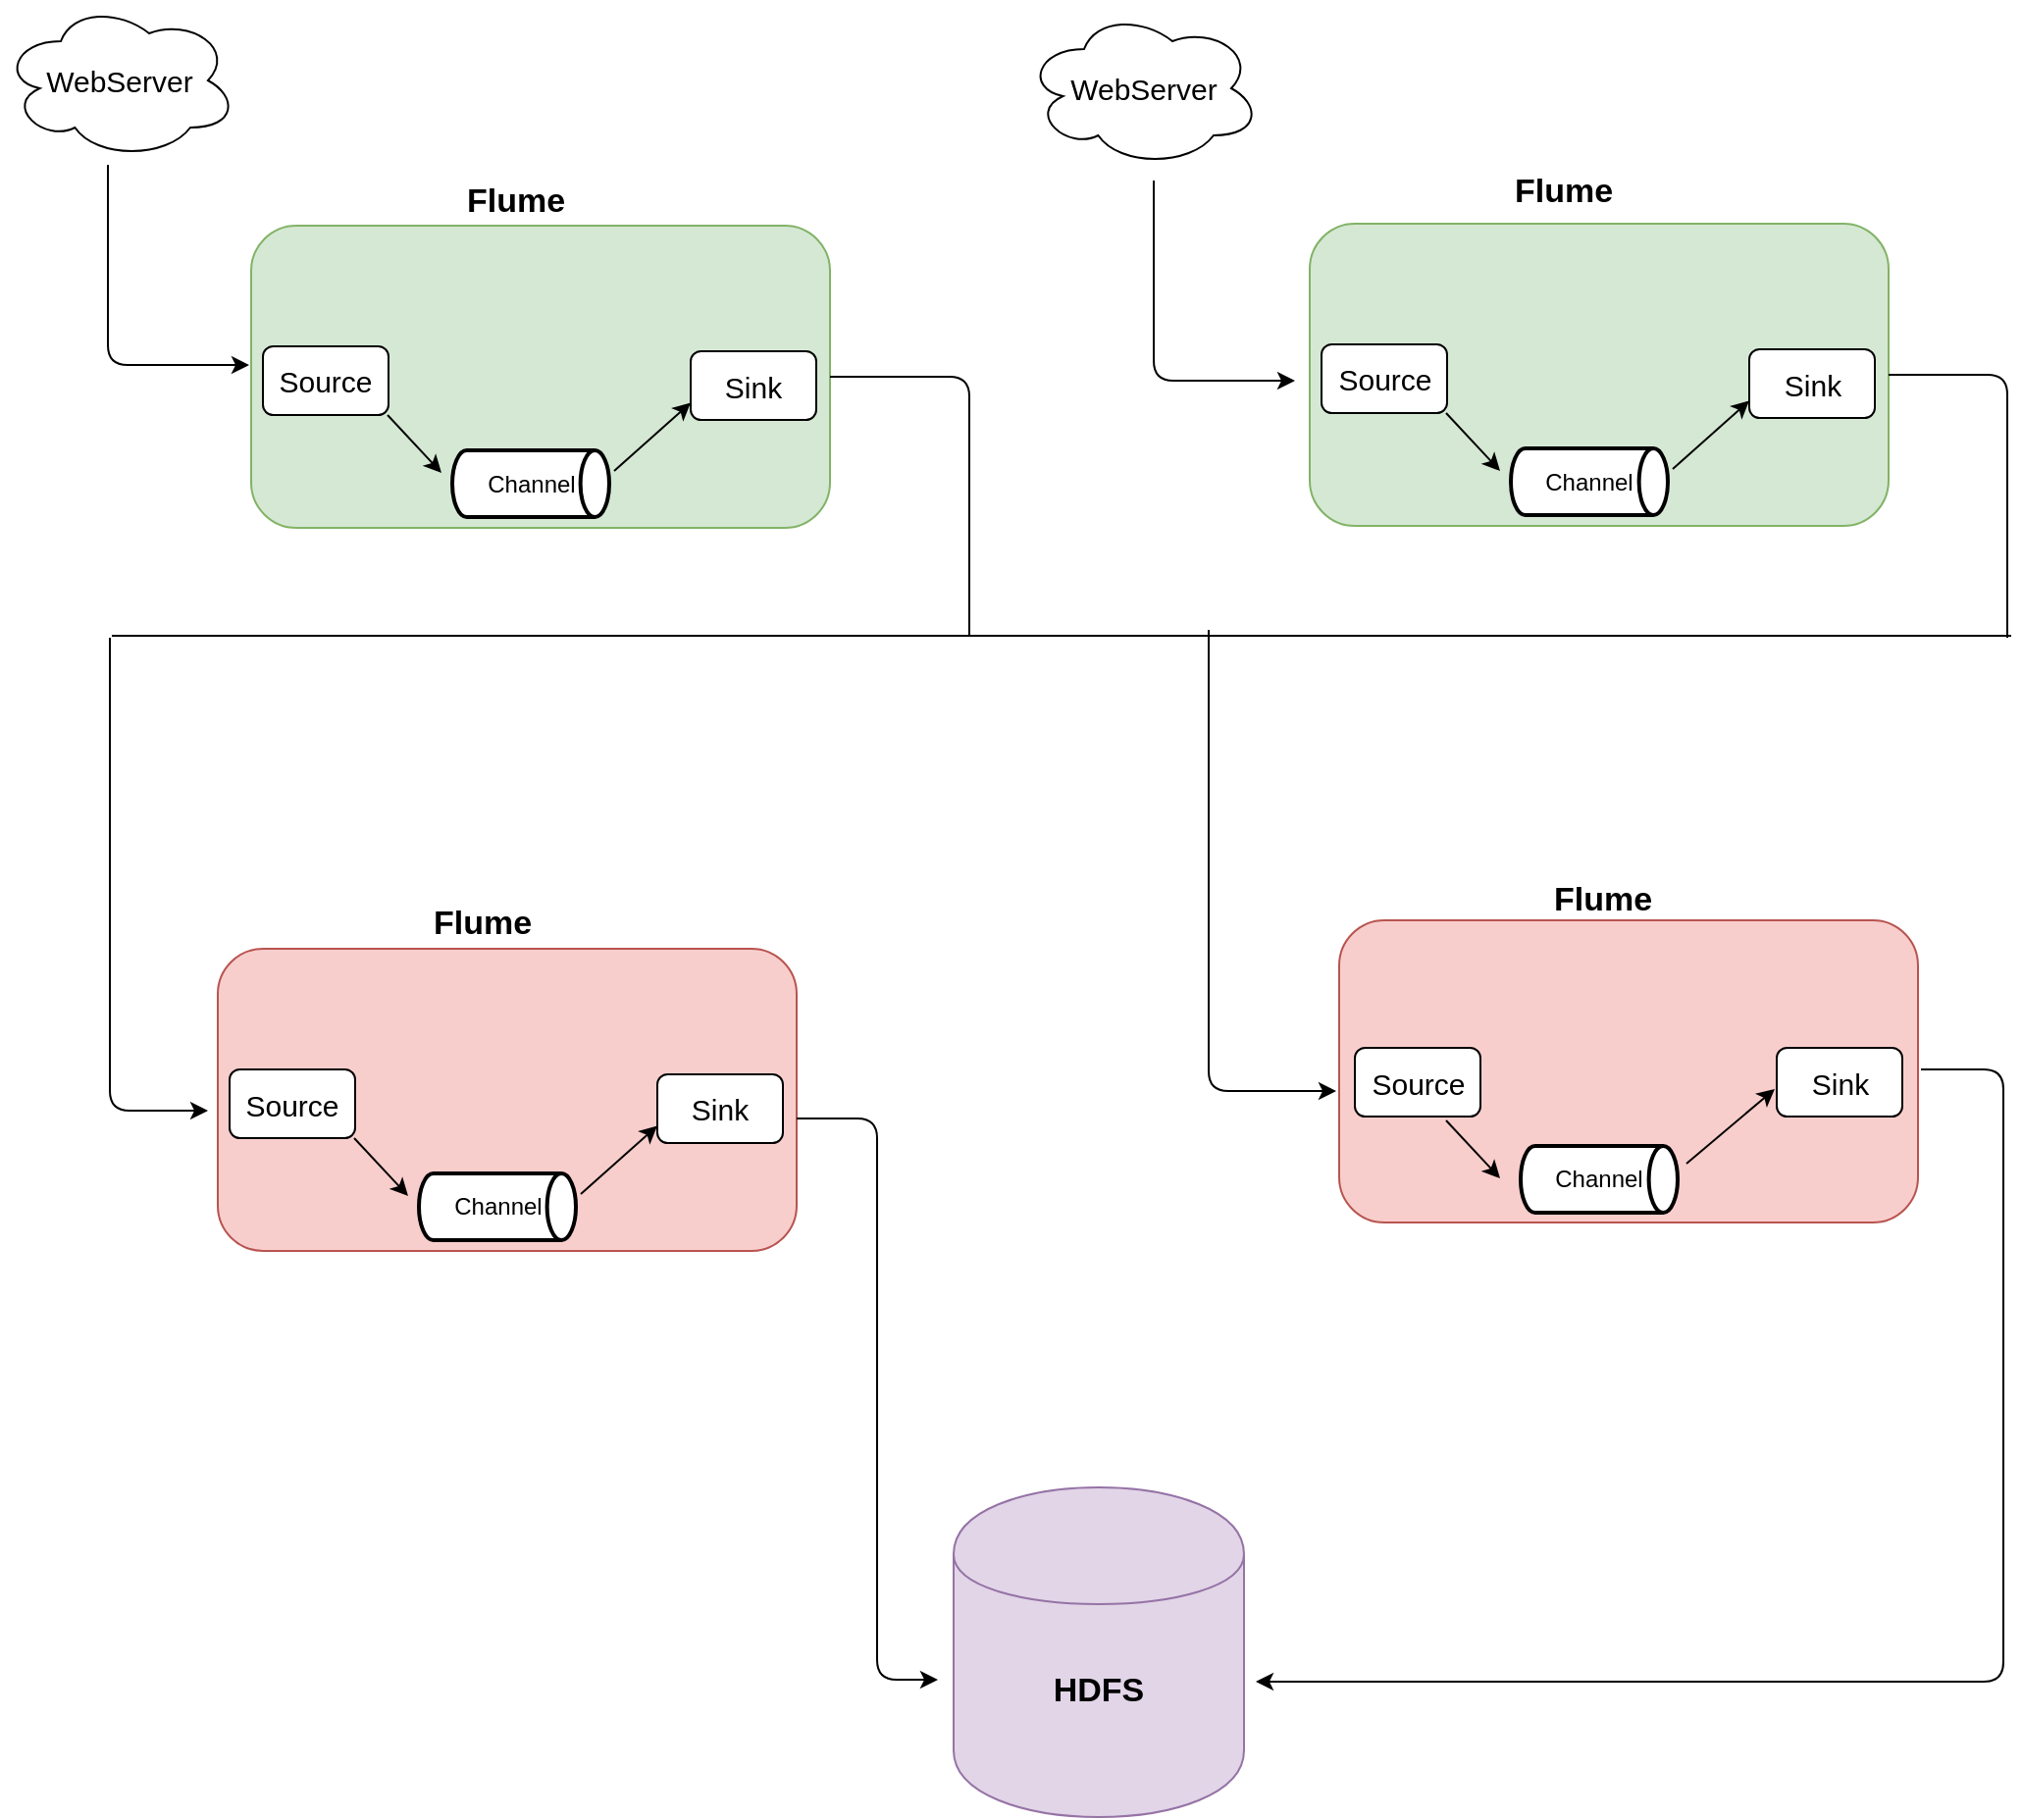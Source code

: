 <mxfile version="11.1.4" type="device"><diagram id="WMhzru6LmfBHeB0P4Uh0" name="Page-1"><mxGraphModel dx="1422" dy="824" grid="0" gridSize="10" guides="1" tooltips="1" connect="1" arrows="1" fold="1" page="0" pageScale="1" pageWidth="827" pageHeight="1169" math="0" shadow="0"><root><mxCell id="0"/><mxCell id="1" parent="0"/><mxCell id="Zj9gA3SkN2TESLbPn28m-3" value="" style="rounded=1;whiteSpace=wrap;html=1;fillColor=#d5e8d4;strokeColor=#82b366;" parent="1" vertex="1"><mxGeometry x="196" y="200" width="295" height="154" as="geometry"/></mxCell><mxCell id="Zj9gA3SkN2TESLbPn28m-10" value="" style="endArrow=classic;html=1;" parent="1" edge="1"><mxGeometry width="50" height="50" relative="1" as="geometry"><mxPoint x="123" y="169" as="sourcePoint"/><mxPoint x="195" y="271" as="targetPoint"/><Array as="points"><mxPoint x="123" y="271"/></Array></mxGeometry></mxCell><mxCell id="Zj9gA3SkN2TESLbPn28m-12" value="&lt;font style=&quot;font-size: 17px&quot;&gt;&lt;b&gt;Flume&lt;/b&gt;&lt;/font&gt;" style="text;html=1;resizable=0;points=[];autosize=1;align=left;verticalAlign=top;spacingTop=-4;" parent="1" vertex="1"><mxGeometry x="303.5" y="174.5" width="60" height="15" as="geometry"/></mxCell><mxCell id="Zj9gA3SkN2TESLbPn28m-14" value="&lt;span style=&quot;font-size: 15px ; white-space: normal&quot;&gt;Source&lt;/span&gt;" style="rounded=1;whiteSpace=wrap;html=1;" parent="1" vertex="1"><mxGeometry x="202" y="261.5" width="64" height="35" as="geometry"/></mxCell><mxCell id="Zj9gA3SkN2TESLbPn28m-15" value="" style="endArrow=classic;html=1;" parent="1" edge="1"><mxGeometry width="50" height="50" relative="1" as="geometry"><mxPoint x="265.5" y="296.5" as="sourcePoint"/><mxPoint x="293" y="326" as="targetPoint"/></mxGeometry></mxCell><mxCell id="Zj9gA3SkN2TESLbPn28m-17" value="Channel" style="strokeWidth=2;html=1;shape=mxgraph.flowchart.direct_data;whiteSpace=wrap;" parent="1" vertex="1"><mxGeometry x="298.5" y="314.5" width="80" height="34" as="geometry"/></mxCell><mxCell id="Zj9gA3SkN2TESLbPn28m-19" value="" style="endArrow=classic;html=1;entryX=0;entryY=0.75;entryDx=0;entryDy=0;" parent="1" target="Zj9gA3SkN2TESLbPn28m-20" edge="1"><mxGeometry width="50" height="50" relative="1" as="geometry"><mxPoint x="381" y="325" as="sourcePoint"/><mxPoint x="414" y="292" as="targetPoint"/></mxGeometry></mxCell><mxCell id="Zj9gA3SkN2TESLbPn28m-20" value="&lt;span style=&quot;font-size: 15px ; white-space: normal&quot;&gt;Sink&lt;/span&gt;" style="rounded=1;whiteSpace=wrap;html=1;" parent="1" vertex="1"><mxGeometry x="420" y="264" width="64" height="35" as="geometry"/></mxCell><mxCell id="Zj9gA3SkN2TESLbPn28m-21" value="" style="rounded=1;whiteSpace=wrap;html=1;fillColor=#d5e8d4;strokeColor=#82b366;" parent="1" vertex="1"><mxGeometry x="735.5" y="199" width="295" height="154" as="geometry"/></mxCell><mxCell id="Zj9gA3SkN2TESLbPn28m-22" value="&lt;span style=&quot;font-size: 15px ; white-space: normal&quot;&gt;Source&lt;/span&gt;" style="rounded=1;whiteSpace=wrap;html=1;" parent="1" vertex="1"><mxGeometry x="741.5" y="260.5" width="64" height="35" as="geometry"/></mxCell><mxCell id="Zj9gA3SkN2TESLbPn28m-23" value="" style="endArrow=classic;html=1;" parent="1" edge="1"><mxGeometry width="50" height="50" relative="1" as="geometry"><mxPoint x="805" y="295.5" as="sourcePoint"/><mxPoint x="832.5" y="325" as="targetPoint"/></mxGeometry></mxCell><mxCell id="Zj9gA3SkN2TESLbPn28m-24" value="Channel" style="strokeWidth=2;html=1;shape=mxgraph.flowchart.direct_data;whiteSpace=wrap;" parent="1" vertex="1"><mxGeometry x="838" y="313.5" width="80" height="34" as="geometry"/></mxCell><mxCell id="Zj9gA3SkN2TESLbPn28m-25" value="" style="endArrow=classic;html=1;entryX=0;entryY=0.75;entryDx=0;entryDy=0;" parent="1" target="Zj9gA3SkN2TESLbPn28m-26" edge="1"><mxGeometry width="50" height="50" relative="1" as="geometry"><mxPoint x="920.5" y="324" as="sourcePoint"/><mxPoint x="953.5" y="291" as="targetPoint"/></mxGeometry></mxCell><mxCell id="Zj9gA3SkN2TESLbPn28m-26" value="&lt;span style=&quot;font-size: 15px ; white-space: normal&quot;&gt;Sink&lt;/span&gt;" style="rounded=1;whiteSpace=wrap;html=1;" parent="1" vertex="1"><mxGeometry x="959.5" y="263" width="64" height="35" as="geometry"/></mxCell><mxCell id="Zj9gA3SkN2TESLbPn28m-29" value="&lt;font style=&quot;font-size: 17px&quot;&gt;&lt;b&gt;HDFS&lt;/b&gt;&lt;/font&gt;" style="shape=cylinder;whiteSpace=wrap;html=1;boundedLbl=1;backgroundOutline=1;fillColor=#e1d5e7;strokeColor=#9673a6;" parent="1" vertex="1"><mxGeometry x="554" y="843" width="148" height="168" as="geometry"/></mxCell><mxCell id="Zj9gA3SkN2TESLbPn28m-30" value="&lt;font style=&quot;font-size: 17px&quot;&gt;&lt;b&gt;Flume&lt;/b&gt;&lt;/font&gt;" style="text;html=1;resizable=0;points=[];autosize=1;align=left;verticalAlign=top;spacingTop=-4;" parent="1" vertex="1"><mxGeometry x="838" y="170" width="60" height="15" as="geometry"/></mxCell><mxCell id="ZZsOsE4TCftsCT6GJfCH-1" value="&lt;font style=&quot;font-size: 15px&quot;&gt;WebServer&lt;/font&gt;" style="ellipse;shape=cloud;whiteSpace=wrap;html=1;" vertex="1" parent="1"><mxGeometry x="69" y="86" width="120" height="80" as="geometry"/></mxCell><mxCell id="ZZsOsE4TCftsCT6GJfCH-2" value="&lt;font style=&quot;font-size: 15px&quot;&gt;WebServer&lt;/font&gt;" style="ellipse;shape=cloud;whiteSpace=wrap;html=1;" vertex="1" parent="1"><mxGeometry x="590.5" y="90" width="120" height="80" as="geometry"/></mxCell><mxCell id="ZZsOsE4TCftsCT6GJfCH-4" value="" style="rounded=1;whiteSpace=wrap;html=1;fillColor=#f8cecc;strokeColor=#b85450;" vertex="1" parent="1"><mxGeometry x="179" y="568.5" width="295" height="154" as="geometry"/></mxCell><mxCell id="ZZsOsE4TCftsCT6GJfCH-6" value="&lt;font style=&quot;font-size: 17px&quot;&gt;&lt;b&gt;Flume&lt;/b&gt;&lt;/font&gt;" style="text;html=1;resizable=0;points=[];autosize=1;align=left;verticalAlign=top;spacingTop=-4;" vertex="1" parent="1"><mxGeometry x="286.5" y="543" width="60" height="15" as="geometry"/></mxCell><mxCell id="ZZsOsE4TCftsCT6GJfCH-7" value="&lt;span style=&quot;font-size: 15px ; white-space: normal&quot;&gt;Source&lt;/span&gt;" style="rounded=1;whiteSpace=wrap;html=1;" vertex="1" parent="1"><mxGeometry x="185" y="630" width="64" height="35" as="geometry"/></mxCell><mxCell id="ZZsOsE4TCftsCT6GJfCH-8" value="" style="endArrow=classic;html=1;" edge="1" parent="1"><mxGeometry width="50" height="50" relative="1" as="geometry"><mxPoint x="248.5" y="665" as="sourcePoint"/><mxPoint x="276" y="694.5" as="targetPoint"/></mxGeometry></mxCell><mxCell id="ZZsOsE4TCftsCT6GJfCH-9" value="Channel" style="strokeWidth=2;html=1;shape=mxgraph.flowchart.direct_data;whiteSpace=wrap;" vertex="1" parent="1"><mxGeometry x="281.5" y="683" width="80" height="34" as="geometry"/></mxCell><mxCell id="ZZsOsE4TCftsCT6GJfCH-10" value="" style="endArrow=classic;html=1;entryX=0;entryY=0.75;entryDx=0;entryDy=0;" edge="1" parent="1" target="ZZsOsE4TCftsCT6GJfCH-11"><mxGeometry width="50" height="50" relative="1" as="geometry"><mxPoint x="364" y="693.5" as="sourcePoint"/><mxPoint x="397" y="660.5" as="targetPoint"/></mxGeometry></mxCell><mxCell id="ZZsOsE4TCftsCT6GJfCH-11" value="&lt;span style=&quot;font-size: 15px ; white-space: normal&quot;&gt;Sink&lt;/span&gt;" style="rounded=1;whiteSpace=wrap;html=1;" vertex="1" parent="1"><mxGeometry x="403" y="632.5" width="64" height="35" as="geometry"/></mxCell><mxCell id="ZZsOsE4TCftsCT6GJfCH-12" value="" style="rounded=1;whiteSpace=wrap;html=1;fillColor=#f8cecc;strokeColor=#b85450;" vertex="1" parent="1"><mxGeometry x="750.5" y="554" width="295" height="154" as="geometry"/></mxCell><mxCell id="ZZsOsE4TCftsCT6GJfCH-13" value="&lt;span style=&quot;font-size: 15px ; white-space: normal&quot;&gt;Source&lt;/span&gt;" style="rounded=1;whiteSpace=wrap;html=1;" vertex="1" parent="1"><mxGeometry x="758.5" y="619" width="64" height="35" as="geometry"/></mxCell><mxCell id="ZZsOsE4TCftsCT6GJfCH-14" value="" style="endArrow=classic;html=1;" edge="1" parent="1"><mxGeometry width="50" height="50" relative="1" as="geometry"><mxPoint x="805" y="656" as="sourcePoint"/><mxPoint x="832.5" y="685.5" as="targetPoint"/></mxGeometry></mxCell><mxCell id="ZZsOsE4TCftsCT6GJfCH-15" value="Channel" style="strokeWidth=2;html=1;shape=mxgraph.flowchart.direct_data;whiteSpace=wrap;" vertex="1" parent="1"><mxGeometry x="843" y="669" width="80" height="34" as="geometry"/></mxCell><mxCell id="ZZsOsE4TCftsCT6GJfCH-16" value="" style="endArrow=classic;html=1;" edge="1" parent="1"><mxGeometry width="50" height="50" relative="1" as="geometry"><mxPoint x="927.5" y="678" as="sourcePoint"/><mxPoint x="972.5" y="640" as="targetPoint"/></mxGeometry></mxCell><mxCell id="ZZsOsE4TCftsCT6GJfCH-17" value="&lt;span style=&quot;font-size: 15px ; white-space: normal&quot;&gt;Sink&lt;/span&gt;" style="rounded=1;whiteSpace=wrap;html=1;" vertex="1" parent="1"><mxGeometry x="973.5" y="619" width="64" height="35" as="geometry"/></mxCell><mxCell id="ZZsOsE4TCftsCT6GJfCH-19" value="&lt;font style=&quot;font-size: 17px&quot;&gt;&lt;b&gt;Flume&lt;/b&gt;&lt;/font&gt;" style="text;html=1;resizable=0;points=[];autosize=1;align=left;verticalAlign=top;spacingTop=-4;" vertex="1" parent="1"><mxGeometry x="858" y="530.5" width="60" height="15" as="geometry"/></mxCell><mxCell id="ZZsOsE4TCftsCT6GJfCH-22" value="" style="endArrow=classic;html=1;" edge="1" parent="1"><mxGeometry width="50" height="50" relative="1" as="geometry"><mxPoint x="656" y="177" as="sourcePoint"/><mxPoint x="728" y="279" as="targetPoint"/><Array as="points"><mxPoint x="656" y="279"/></Array></mxGeometry></mxCell><mxCell id="ZZsOsE4TCftsCT6GJfCH-24" value="" style="endArrow=none;html=1;entryX=1;entryY=0.5;entryDx=0;entryDy=0;" edge="1" parent="1" target="Zj9gA3SkN2TESLbPn28m-3"><mxGeometry width="50" height="50" relative="1" as="geometry"><mxPoint x="562" y="409" as="sourcePoint"/><mxPoint x="509" y="270" as="targetPoint"/><Array as="points"><mxPoint x="562" y="277"/></Array></mxGeometry></mxCell><mxCell id="ZZsOsE4TCftsCT6GJfCH-25" value="" style="endArrow=none;html=1;" edge="1" parent="1"><mxGeometry width="50" height="50" relative="1" as="geometry"><mxPoint x="125" y="409" as="sourcePoint"/><mxPoint x="1093" y="409" as="targetPoint"/></mxGeometry></mxCell><mxCell id="ZZsOsE4TCftsCT6GJfCH-26" value="" style="endArrow=classic;html=1;" edge="1" parent="1"><mxGeometry width="50" height="50" relative="1" as="geometry"><mxPoint x="124" y="410" as="sourcePoint"/><mxPoint x="174" y="651" as="targetPoint"/><Array as="points"><mxPoint x="124" y="651"/></Array></mxGeometry></mxCell><mxCell id="ZZsOsE4TCftsCT6GJfCH-27" value="" style="endArrow=none;html=1;exitX=1;exitY=0.5;exitDx=0;exitDy=0;" edge="1" parent="1" source="Zj9gA3SkN2TESLbPn28m-21"><mxGeometry width="50" height="50" relative="1" as="geometry"><mxPoint x="1037" y="320.5" as="sourcePoint"/><mxPoint x="1091" y="410" as="targetPoint"/><Array as="points"><mxPoint x="1091" y="276"/></Array></mxGeometry></mxCell><mxCell id="ZZsOsE4TCftsCT6GJfCH-29" value="" style="endArrow=classic;html=1;" edge="1" parent="1"><mxGeometry width="50" height="50" relative="1" as="geometry"><mxPoint x="684" y="406" as="sourcePoint"/><mxPoint x="749" y="641" as="targetPoint"/><Array as="points"><mxPoint x="684" y="641"/></Array></mxGeometry></mxCell><mxCell id="ZZsOsE4TCftsCT6GJfCH-31" value="" style="endArrow=classic;html=1;exitX=1;exitY=0.562;exitDx=0;exitDy=0;exitPerimeter=0;" edge="1" parent="1" source="ZZsOsE4TCftsCT6GJfCH-4"><mxGeometry width="50" height="50" relative="1" as="geometry"><mxPoint x="474" y="675" as="sourcePoint"/><mxPoint x="546" y="941" as="targetPoint"/><Array as="points"><mxPoint x="515" y="655"/><mxPoint x="515" y="941"/></Array></mxGeometry></mxCell><mxCell id="ZZsOsE4TCftsCT6GJfCH-32" value="" style="endArrow=classic;html=1;" edge="1" parent="1"><mxGeometry width="50" height="50" relative="1" as="geometry"><mxPoint x="1047" y="630" as="sourcePoint"/><mxPoint x="708" y="942" as="targetPoint"/><Array as="points"><mxPoint x="1089" y="630"/><mxPoint x="1089" y="942"/></Array></mxGeometry></mxCell></root></mxGraphModel></diagram></mxfile>